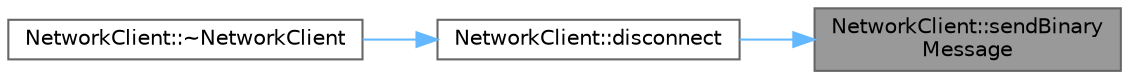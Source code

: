 digraph "NetworkClient::sendBinaryMessage"
{
 // LATEX_PDF_SIZE
  bgcolor="transparent";
  edge [fontname=Helvetica,fontsize=10,labelfontname=Helvetica,labelfontsize=10];
  node [fontname=Helvetica,fontsize=10,shape=box,height=0.2,width=0.4];
  rankdir="RL";
  Node1 [id="Node000001",label="NetworkClient::sendBinary\lMessage",height=0.2,width=0.4,color="gray40", fillcolor="grey60", style="filled", fontcolor="black",tooltip=" "];
  Node1 -> Node2 [id="edge1_Node000001_Node000002",dir="back",color="steelblue1",style="solid",tooltip=" "];
  Node2 [id="Node000002",label="NetworkClient::disconnect",height=0.2,width=0.4,color="grey40", fillcolor="white", style="filled",URL="$classNetworkClient.html#a7f69f5c30fd349d670fae18598737b86",tooltip=" "];
  Node2 -> Node3 [id="edge2_Node000002_Node000003",dir="back",color="steelblue1",style="solid",tooltip=" "];
  Node3 [id="Node000003",label="NetworkClient::~NetworkClient",height=0.2,width=0.4,color="grey40", fillcolor="white", style="filled",URL="$classNetworkClient.html#ab82fb597494c89b4a7ba9fd0d4b659c4",tooltip=" "];
}
